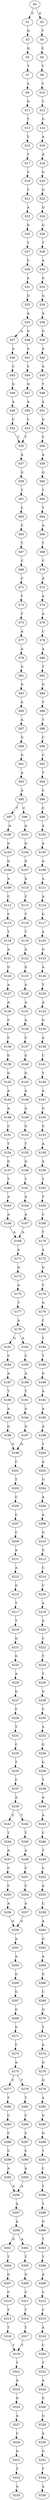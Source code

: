 strict digraph  {
	S0 -> S1 [ label = C ];
	S0 -> S2 [ label = A ];
	S1 -> S3 [ label = G ];
	S2 -> S4 [ label = T ];
	S3 -> S5 [ label = G ];
	S4 -> S6 [ label = C ];
	S5 -> S7 [ label = T ];
	S6 -> S8 [ label = T ];
	S7 -> S9 [ label = C ];
	S8 -> S10 [ label = T ];
	S9 -> S11 [ label = G ];
	S10 -> S12 [ label = T ];
	S11 -> S13 [ label = T ];
	S12 -> S14 [ label = G ];
	S13 -> S15 [ label = T ];
	S14 -> S16 [ label = A ];
	S15 -> S17 [ label = T ];
	S16 -> S18 [ label = A ];
	S17 -> S19 [ label = C ];
	S18 -> S20 [ label = G ];
	S19 -> S21 [ label = T ];
	S20 -> S22 [ label = G ];
	S21 -> S23 [ label = A ];
	S22 -> S24 [ label = G ];
	S23 -> S25 [ label = G ];
	S24 -> S26 [ label = G ];
	S25 -> S27 [ label = T ];
	S26 -> S28 [ label = T ];
	S27 -> S29 [ label = C ];
	S28 -> S30 [ label = A ];
	S29 -> S31 [ label = A ];
	S30 -> S32 [ label = G ];
	S31 -> S33 [ label = G ];
	S32 -> S34 [ label = G ];
	S33 -> S35 [ label = A ];
	S34 -> S36 [ label = A ];
	S35 -> S37 [ label = A ];
	S35 -> S38 [ label = G ];
	S36 -> S39 [ label = G ];
	S37 -> S40 [ label = A ];
	S38 -> S41 [ label = A ];
	S39 -> S42 [ label = A ];
	S40 -> S43 [ label = C ];
	S41 -> S44 [ label = C ];
	S42 -> S45 [ label = A ];
	S43 -> S46 [ label = G ];
	S44 -> S47 [ label = G ];
	S45 -> S48 [ label = T ];
	S46 -> S49 [ label = A ];
	S47 -> S50 [ label = A ];
	S48 -> S51 [ label = A ];
	S49 -> S52 [ label = C ];
	S50 -> S53 [ label = C ];
	S51 -> S54 [ label = G ];
	S52 -> S55 [ label = T ];
	S53 -> S55 [ label = T ];
	S54 -> S56 [ label = T ];
	S55 -> S57 [ label = A ];
	S56 -> S58 [ label = A ];
	S57 -> S59 [ label = G ];
	S58 -> S60 [ label = G ];
	S59 -> S61 [ label = T ];
	S60 -> S62 [ label = T ];
	S61 -> S63 [ label = C ];
	S62 -> S64 [ label = T ];
	S63 -> S65 [ label = C ];
	S64 -> S66 [ label = A ];
	S65 -> S67 [ label = T ];
	S66 -> S68 [ label = T ];
	S67 -> S69 [ label = C ];
	S68 -> S70 [ label = C ];
	S69 -> S71 [ label = C ];
	S70 -> S72 [ label = A ];
	S71 -> S73 [ label = T ];
	S72 -> S74 [ label = A ];
	S73 -> S75 [ label = T ];
	S74 -> S76 [ label = A ];
	S75 -> S77 [ label = A ];
	S76 -> S78 [ label = C ];
	S77 -> S79 [ label = A ];
	S78 -> S80 [ label = A ];
	S79 -> S81 [ label = G ];
	S80 -> S82 [ label = T ];
	S81 -> S83 [ label = G ];
	S82 -> S84 [ label = G ];
	S83 -> S85 [ label = A ];
	S84 -> S86 [ label = T ];
	S85 -> S87 [ label = A ];
	S86 -> S88 [ label = T ];
	S87 -> S89 [ label = G ];
	S88 -> S90 [ label = C ];
	S89 -> S91 [ label = G ];
	S90 -> S92 [ label = C ];
	S91 -> S93 [ label = A ];
	S92 -> S94 [ label = T ];
	S93 -> S95 [ label = A ];
	S94 -> S96 [ label = C ];
	S95 -> S97 [ label = T ];
	S95 -> S98 [ label = C ];
	S96 -> S99 [ label = C ];
	S97 -> S100 [ label = A ];
	S98 -> S101 [ label = A ];
	S99 -> S102 [ label = A ];
	S100 -> S103 [ label = G ];
	S101 -> S104 [ label = G ];
	S102 -> S105 [ label = A ];
	S103 -> S106 [ label = G ];
	S104 -> S107 [ label = G ];
	S105 -> S108 [ label = A ];
	S106 -> S109 [ label = A ];
	S107 -> S110 [ label = A ];
	S108 -> S111 [ label = A ];
	S109 -> S112 [ label = C ];
	S110 -> S113 [ label = C ];
	S111 -> S114 [ label = A ];
	S112 -> S115 [ label = C ];
	S113 -> S116 [ label = T ];
	S114 -> S117 [ label = G ];
	S115 -> S118 [ label = T ];
	S116 -> S119 [ label = T ];
	S117 -> S120 [ label = A ];
	S118 -> S121 [ label = A ];
	S119 -> S122 [ label = A ];
	S120 -> S123 [ label = G ];
	S121 -> S124 [ label = G ];
	S122 -> S125 [ label = G ];
	S123 -> S126 [ label = A ];
	S124 -> S127 [ label = A ];
	S125 -> S128 [ label = A ];
	S126 -> S129 [ label = T ];
	S127 -> S130 [ label = A ];
	S128 -> S131 [ label = A ];
	S129 -> S132 [ label = A ];
	S130 -> S133 [ label = C ];
	S131 -> S134 [ label = A ];
	S132 -> S135 [ label = G ];
	S133 -> S136 [ label = C ];
	S134 -> S137 [ label = C ];
	S135 -> S138 [ label = A ];
	S136 -> S139 [ label = G ];
	S137 -> S140 [ label = G ];
	S138 -> S141 [ label = C ];
	S139 -> S142 [ label = G ];
	S140 -> S143 [ label = G ];
	S141 -> S144 [ label = T ];
	S142 -> S145 [ label = A ];
	S143 -> S146 [ label = A ];
	S144 -> S147 [ label = A ];
	S145 -> S148 [ label = A ];
	S146 -> S149 [ label = A ];
	S147 -> S150 [ label = G ];
	S148 -> S151 [ label = C ];
	S149 -> S152 [ label = G ];
	S150 -> S153 [ label = G ];
	S151 -> S154 [ label = T ];
	S152 -> S155 [ label = T ];
	S153 -> S156 [ label = A ];
	S154 -> S157 [ label = G ];
	S155 -> S158 [ label = G ];
	S156 -> S159 [ label = A ];
	S157 -> S160 [ label = T ];
	S158 -> S161 [ label = T ];
	S159 -> S162 [ label = T ];
	S160 -> S163 [ label = A ];
	S161 -> S164 [ label = A ];
	S162 -> S165 [ label = T ];
	S163 -> S166 [ label = A ];
	S164 -> S167 [ label = A ];
	S165 -> S168 [ label = C ];
	S166 -> S169 [ label = A ];
	S167 -> S169 [ label = A ];
	S168 -> S170 [ label = T ];
	S169 -> S171 [ label = A ];
	S170 -> S172 [ label = A ];
	S171 -> S173 [ label = G ];
	S172 -> S174 [ label = G ];
	S173 -> S175 [ label = A ];
	S174 -> S176 [ label = T ];
	S175 -> S177 [ label = T ];
	S176 -> S178 [ label = G ];
	S177 -> S179 [ label = A ];
	S178 -> S180 [ label = C ];
	S179 -> S181 [ label = G ];
	S179 -> S182 [ label = A ];
	S180 -> S183 [ label = T ];
	S181 -> S184 [ label = C ];
	S182 -> S185 [ label = C ];
	S183 -> S186 [ label = T ];
	S184 -> S187 [ label = A ];
	S185 -> S188 [ label = A ];
	S186 -> S189 [ label = G ];
	S187 -> S190 [ label = T ];
	S188 -> S191 [ label = T ];
	S189 -> S192 [ label = A ];
	S190 -> S193 [ label = A ];
	S191 -> S194 [ label = A ];
	S192 -> S195 [ label = A ];
	S193 -> S196 [ label = G ];
	S194 -> S197 [ label = G ];
	S195 -> S198 [ label = A ];
	S196 -> S199 [ label = G ];
	S197 -> S199 [ label = G ];
	S198 -> S200 [ label = T ];
	S199 -> S201 [ label = C ];
	S200 -> S202 [ label = A ];
	S201 -> S203 [ label = T ];
	S202 -> S204 [ label = G ];
	S203 -> S205 [ label = C ];
	S204 -> S206 [ label = A ];
	S205 -> S207 [ label = C ];
	S206 -> S208 [ label = A ];
	S207 -> S209 [ label = C ];
	S208 -> S210 [ label = G ];
	S209 -> S211 [ label = A ];
	S210 -> S212 [ label = G ];
	S211 -> S213 [ label = A ];
	S212 -> S214 [ label = C ];
	S213 -> S215 [ label = G ];
	S214 -> S216 [ label = C ];
	S215 -> S217 [ label = T ];
	S216 -> S218 [ label = A ];
	S217 -> S219 [ label = T ];
	S218 -> S220 [ label = A ];
	S219 -> S221 [ label = G ];
	S220 -> S222 [ label = C ];
	S221 -> S223 [ label = G ];
	S222 -> S224 [ label = T ];
	S223 -> S225 [ label = A ];
	S224 -> S226 [ label = T ];
	S225 -> S227 [ label = G ];
	S226 -> S228 [ label = G ];
	S227 -> S229 [ label = C ];
	S228 -> S230 [ label = C ];
	S229 -> S231 [ label = T ];
	S230 -> S232 [ label = A ];
	S231 -> S233 [ label = C ];
	S232 -> S234 [ label = G ];
	S233 -> S235 [ label = T ];
	S234 -> S236 [ label = G ];
	S235 -> S237 [ label = C ];
	S236 -> S238 [ label = T ];
	S237 -> S239 [ label = A ];
	S238 -> S240 [ label = A ];
	S239 -> S241 [ label = C ];
	S239 -> S242 [ label = T ];
	S240 -> S243 [ label = A ];
	S241 -> S244 [ label = T ];
	S242 -> S245 [ label = T ];
	S243 -> S246 [ label = C ];
	S244 -> S247 [ label = A ];
	S245 -> S248 [ label = A ];
	S246 -> S249 [ label = T ];
	S247 -> S250 [ label = C ];
	S248 -> S251 [ label = C ];
	S249 -> S252 [ label = C ];
	S250 -> S253 [ label = C ];
	S251 -> S254 [ label = C ];
	S252 -> S255 [ label = A ];
	S253 -> S256 [ label = A ];
	S254 -> S257 [ label = A ];
	S255 -> S258 [ label = C ];
	S256 -> S259 [ label = G ];
	S257 -> S259 [ label = G ];
	S258 -> S260 [ label = A ];
	S259 -> S261 [ label = A ];
	S260 -> S262 [ label = G ];
	S261 -> S263 [ label = A ];
	S262 -> S264 [ label = A ];
	S263 -> S265 [ label = G ];
	S264 -> S266 [ label = G ];
	S265 -> S267 [ label = G ];
	S266 -> S268 [ label = C ];
	S267 -> S269 [ label = G ];
	S268 -> S270 [ label = G ];
	S269 -> S271 [ label = G ];
	S270 -> S272 [ label = T ];
	S271 -> S273 [ label = C ];
	S272 -> S274 [ label = A ];
	S273 -> S275 [ label = A ];
	S274 -> S276 [ label = G ];
	S275 -> S277 [ label = C ];
	S275 -> S278 [ label = T ];
	S276 -> S279 [ label = G ];
	S277 -> S280 [ label = T ];
	S278 -> S281 [ label = T ];
	S279 -> S282 [ label = A ];
	S280 -> S283 [ label = C ];
	S281 -> S284 [ label = C ];
	S282 -> S285 [ label = G ];
	S283 -> S286 [ label = C ];
	S284 -> S287 [ label = C ];
	S285 -> S288 [ label = G ];
	S286 -> S289 [ label = C ];
	S287 -> S290 [ label = C ];
	S288 -> S291 [ label = T ];
	S289 -> S292 [ label = A ];
	S290 -> S293 [ label = A ];
	S291 -> S294 [ label = C ];
	S292 -> S295 [ label = A ];
	S293 -> S295 [ label = A ];
	S294 -> S296 [ label = T ];
	S295 -> S297 [ label = A ];
	S296 -> S298 [ label = T ];
	S297 -> S299 [ label = A ];
	S298 -> S300 [ label = G ];
	S299 -> S301 [ label = G ];
	S299 -> S302 [ label = A ];
	S300 -> S303 [ label = T ];
	S301 -> S304 [ label = T ];
	S302 -> S305 [ label = T ];
	S303 -> S306 [ label = T ];
	S304 -> S307 [ label = G ];
	S305 -> S308 [ label = G ];
	S306 -> S309 [ label = A ];
	S307 -> S310 [ label = C ];
	S308 -> S311 [ label = C ];
	S309 -> S312 [ label = C ];
	S310 -> S313 [ label = T ];
	S311 -> S314 [ label = T ];
	S312 -> S315 [ label = C ];
	S313 -> S316 [ label = T ];
	S314 -> S317 [ label = T ];
	S315 -> S318 [ label = A ];
	S316 -> S319 [ label = T ];
	S317 -> S319 [ label = T ];
	S318 -> S320 [ label = C ];
	S319 -> S321 [ label = T ];
	S320 -> S322 [ label = T ];
	S321 -> S323 [ label = A ];
	S322 -> S324 [ label = A ];
	S323 -> S325 [ label = G ];
	S324 -> S326 [ label = G ];
	S325 -> S327 [ label = A ];
	S326 -> S328 [ label = G ];
	S327 -> S329 [ label = C ];
	S328 -> S330 [ label = A ];
	S329 -> S331 [ label = G ];
	S330 -> S332 [ label = G ];
	S331 -> S333 [ label = T ];
	S332 -> S334 [ label = T ];
	S333 -> S335 [ label = A ];
	S334 -> S336 [ label = A ];
}
